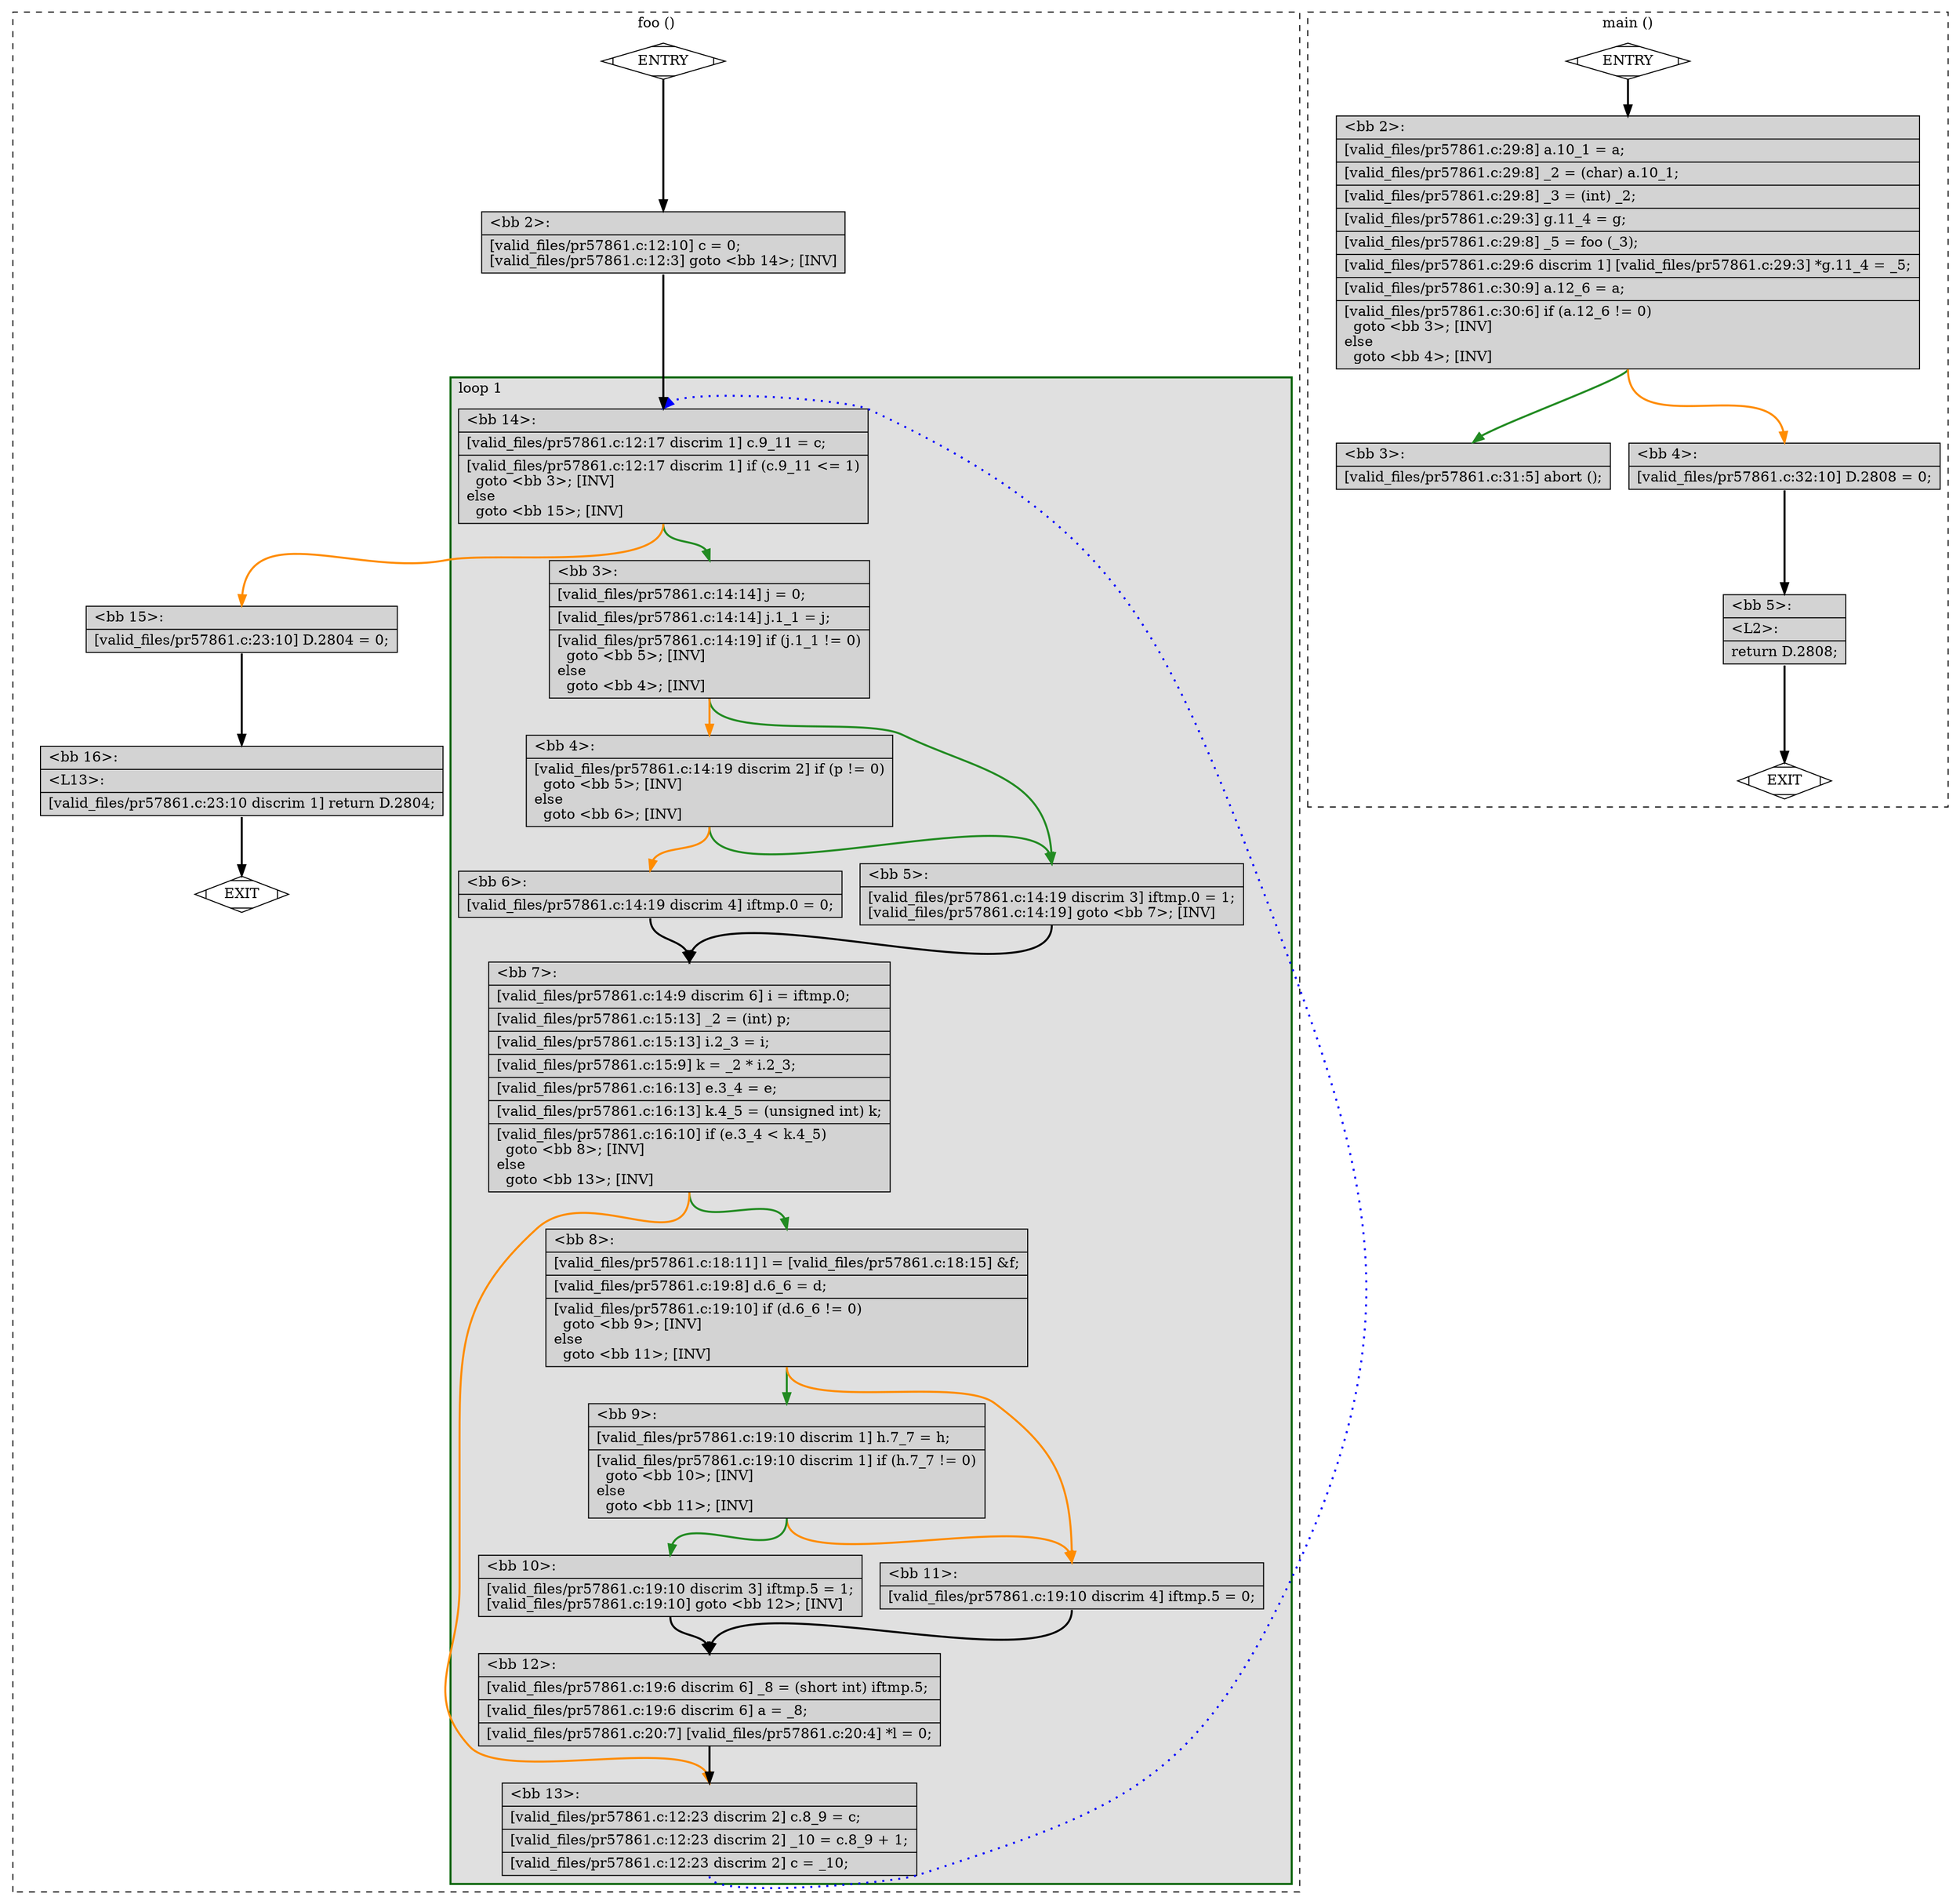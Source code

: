 digraph "a-pr57861.c.015t.cfg" {
overlap=false;
subgraph "cluster_foo" {
	style="dashed";
	color="black";
	label="foo ()";
	subgraph cluster_0_1 {
	style="filled";
	color="darkgreen";
	fillcolor="grey88";
	label="loop 1";
	labeljust=l;
	penwidth=2;
	fn_0_basic_block_14 [shape=record,style=filled,fillcolor=lightgrey,label="{\<bb\ 14\>:\l\
|[valid_files/pr57861.c:12:17\ discrim\ 1]\ c.9_11\ =\ c;\l\
|[valid_files/pr57861.c:12:17\ discrim\ 1]\ if\ (c.9_11\ \<=\ 1)\l\
\ \ goto\ \<bb\ 3\>;\ [INV]\l\
else\l\
\ \ goto\ \<bb\ 15\>;\ [INV]\l\
}"];

	fn_0_basic_block_3 [shape=record,style=filled,fillcolor=lightgrey,label="{\<bb\ 3\>:\l\
|[valid_files/pr57861.c:14:14]\ j\ =\ 0;\l\
|[valid_files/pr57861.c:14:14]\ j.1_1\ =\ j;\l\
|[valid_files/pr57861.c:14:19]\ if\ (j.1_1\ !=\ 0)\l\
\ \ goto\ \<bb\ 5\>;\ [INV]\l\
else\l\
\ \ goto\ \<bb\ 4\>;\ [INV]\l\
}"];

	fn_0_basic_block_5 [shape=record,style=filled,fillcolor=lightgrey,label="{\<bb\ 5\>:\l\
|[valid_files/pr57861.c:14:19\ discrim\ 3]\ iftmp.0\ =\ 1;\l\
[valid_files/pr57861.c:14:19]\ goto\ \<bb\ 7\>;\ [INV]\l\
}"];

	fn_0_basic_block_4 [shape=record,style=filled,fillcolor=lightgrey,label="{\<bb\ 4\>:\l\
|[valid_files/pr57861.c:14:19\ discrim\ 2]\ if\ (p\ !=\ 0)\l\
\ \ goto\ \<bb\ 5\>;\ [INV]\l\
else\l\
\ \ goto\ \<bb\ 6\>;\ [INV]\l\
}"];

	fn_0_basic_block_7 [shape=record,style=filled,fillcolor=lightgrey,label="{\<bb\ 7\>:\l\
|[valid_files/pr57861.c:14:9\ discrim\ 6]\ i\ =\ iftmp.0;\l\
|[valid_files/pr57861.c:15:13]\ _2\ =\ (int)\ p;\l\
|[valid_files/pr57861.c:15:13]\ i.2_3\ =\ i;\l\
|[valid_files/pr57861.c:15:9]\ k\ =\ _2\ *\ i.2_3;\l\
|[valid_files/pr57861.c:16:13]\ e.3_4\ =\ e;\l\
|[valid_files/pr57861.c:16:13]\ k.4_5\ =\ (unsigned\ int)\ k;\l\
|[valid_files/pr57861.c:16:10]\ if\ (e.3_4\ \<\ k.4_5)\l\
\ \ goto\ \<bb\ 8\>;\ [INV]\l\
else\l\
\ \ goto\ \<bb\ 13\>;\ [INV]\l\
}"];

	fn_0_basic_block_6 [shape=record,style=filled,fillcolor=lightgrey,label="{\<bb\ 6\>:\l\
|[valid_files/pr57861.c:14:19\ discrim\ 4]\ iftmp.0\ =\ 0;\l\
}"];

	fn_0_basic_block_8 [shape=record,style=filled,fillcolor=lightgrey,label="{\<bb\ 8\>:\l\
|[valid_files/pr57861.c:18:11]\ l\ =\ [valid_files/pr57861.c:18:15]\ &f;\l\
|[valid_files/pr57861.c:19:8]\ d.6_6\ =\ d;\l\
|[valid_files/pr57861.c:19:10]\ if\ (d.6_6\ !=\ 0)\l\
\ \ goto\ \<bb\ 9\>;\ [INV]\l\
else\l\
\ \ goto\ \<bb\ 11\>;\ [INV]\l\
}"];

	fn_0_basic_block_13 [shape=record,style=filled,fillcolor=lightgrey,label="{\<bb\ 13\>:\l\
|[valid_files/pr57861.c:12:23\ discrim\ 2]\ c.8_9\ =\ c;\l\
|[valid_files/pr57861.c:12:23\ discrim\ 2]\ _10\ =\ c.8_9\ +\ 1;\l\
|[valid_files/pr57861.c:12:23\ discrim\ 2]\ c\ =\ _10;\l\
}"];

	fn_0_basic_block_9 [shape=record,style=filled,fillcolor=lightgrey,label="{\<bb\ 9\>:\l\
|[valid_files/pr57861.c:19:10\ discrim\ 1]\ h.7_7\ =\ h;\l\
|[valid_files/pr57861.c:19:10\ discrim\ 1]\ if\ (h.7_7\ !=\ 0)\l\
\ \ goto\ \<bb\ 10\>;\ [INV]\l\
else\l\
\ \ goto\ \<bb\ 11\>;\ [INV]\l\
}"];

	fn_0_basic_block_11 [shape=record,style=filled,fillcolor=lightgrey,label="{\<bb\ 11\>:\l\
|[valid_files/pr57861.c:19:10\ discrim\ 4]\ iftmp.5\ =\ 0;\l\
}"];

	fn_0_basic_block_10 [shape=record,style=filled,fillcolor=lightgrey,label="{\<bb\ 10\>:\l\
|[valid_files/pr57861.c:19:10\ discrim\ 3]\ iftmp.5\ =\ 1;\l\
[valid_files/pr57861.c:19:10]\ goto\ \<bb\ 12\>;\ [INV]\l\
}"];

	fn_0_basic_block_12 [shape=record,style=filled,fillcolor=lightgrey,label="{\<bb\ 12\>:\l\
|[valid_files/pr57861.c:19:6\ discrim\ 6]\ _8\ =\ (short\ int)\ iftmp.5;\l\
|[valid_files/pr57861.c:19:6\ discrim\ 6]\ a\ =\ _8;\l\
|[valid_files/pr57861.c:20:7]\ [valid_files/pr57861.c:20:4]\ *l\ =\ 0;\l\
}"];

	}
	fn_0_basic_block_0 [shape=Mdiamond,style=filled,fillcolor=white,label="ENTRY"];

	fn_0_basic_block_1 [shape=Mdiamond,style=filled,fillcolor=white,label="EXIT"];

	fn_0_basic_block_2 [shape=record,style=filled,fillcolor=lightgrey,label="{\<bb\ 2\>:\l\
|[valid_files/pr57861.c:12:10]\ c\ =\ 0;\l\
[valid_files/pr57861.c:12:3]\ goto\ \<bb\ 14\>;\ [INV]\l\
}"];

	fn_0_basic_block_15 [shape=record,style=filled,fillcolor=lightgrey,label="{\<bb\ 15\>:\l\
|[valid_files/pr57861.c:23:10]\ D.2804\ =\ 0;\l\
}"];

	fn_0_basic_block_16 [shape=record,style=filled,fillcolor=lightgrey,label="{\<bb\ 16\>:\l\
|\<L13\>:\l\
|[valid_files/pr57861.c:23:10\ discrim\ 1]\ return\ D.2804;\l\
}"];

	fn_0_basic_block_0:s -> fn_0_basic_block_2:n [style="solid,bold",color=black,weight=100,constraint=true];
	fn_0_basic_block_2:s -> fn_0_basic_block_14:n [style="solid,bold",color=black,weight=100,constraint=true];
	fn_0_basic_block_3:s -> fn_0_basic_block_5:n [style="solid,bold",color=forestgreen,weight=10,constraint=true];
	fn_0_basic_block_3:s -> fn_0_basic_block_4:n [style="solid,bold",color=darkorange,weight=10,constraint=true];
	fn_0_basic_block_4:s -> fn_0_basic_block_5:n [style="solid,bold",color=forestgreen,weight=10,constraint=true];
	fn_0_basic_block_4:s -> fn_0_basic_block_6:n [style="solid,bold",color=darkorange,weight=10,constraint=true];
	fn_0_basic_block_5:s -> fn_0_basic_block_7:n [style="solid,bold",color=black,weight=100,constraint=true];
	fn_0_basic_block_6:s -> fn_0_basic_block_7:n [style="solid,bold",color=black,weight=100,constraint=true];
	fn_0_basic_block_7:s -> fn_0_basic_block_8:n [style="solid,bold",color=forestgreen,weight=10,constraint=true];
	fn_0_basic_block_7:s -> fn_0_basic_block_13:n [style="solid,bold",color=darkorange,weight=10,constraint=true];
	fn_0_basic_block_8:s -> fn_0_basic_block_9:n [style="solid,bold",color=forestgreen,weight=10,constraint=true];
	fn_0_basic_block_8:s -> fn_0_basic_block_11:n [style="solid,bold",color=darkorange,weight=10,constraint=true];
	fn_0_basic_block_9:s -> fn_0_basic_block_10:n [style="solid,bold",color=forestgreen,weight=10,constraint=true];
	fn_0_basic_block_9:s -> fn_0_basic_block_11:n [style="solid,bold",color=darkorange,weight=10,constraint=true];
	fn_0_basic_block_10:s -> fn_0_basic_block_12:n [style="solid,bold",color=black,weight=100,constraint=true];
	fn_0_basic_block_11:s -> fn_0_basic_block_12:n [style="solid,bold",color=black,weight=100,constraint=true];
	fn_0_basic_block_12:s -> fn_0_basic_block_13:n [style="solid,bold",color=black,weight=100,constraint=true];
	fn_0_basic_block_13:s -> fn_0_basic_block_14:n [style="dotted,bold",color=blue,weight=10,constraint=false];
	fn_0_basic_block_14:s -> fn_0_basic_block_3:n [style="solid,bold",color=forestgreen,weight=10,constraint=true];
	fn_0_basic_block_14:s -> fn_0_basic_block_15:n [style="solid,bold",color=darkorange,weight=10,constraint=true];
	fn_0_basic_block_15:s -> fn_0_basic_block_16:n [style="solid,bold",color=black,weight=100,constraint=true];
	fn_0_basic_block_16:s -> fn_0_basic_block_1:n [style="solid,bold",color=black,weight=10,constraint=true];
	fn_0_basic_block_0:s -> fn_0_basic_block_1:n [style="invis",constraint=true];
}
subgraph "cluster_main" {
	style="dashed";
	color="black";
	label="main ()";
	fn_1_basic_block_0 [shape=Mdiamond,style=filled,fillcolor=white,label="ENTRY"];

	fn_1_basic_block_1 [shape=Mdiamond,style=filled,fillcolor=white,label="EXIT"];

	fn_1_basic_block_2 [shape=record,style=filled,fillcolor=lightgrey,label="{\<bb\ 2\>:\l\
|[valid_files/pr57861.c:29:8]\ a.10_1\ =\ a;\l\
|[valid_files/pr57861.c:29:8]\ _2\ =\ (char)\ a.10_1;\l\
|[valid_files/pr57861.c:29:8]\ _3\ =\ (int)\ _2;\l\
|[valid_files/pr57861.c:29:3]\ g.11_4\ =\ g;\l\
|[valid_files/pr57861.c:29:8]\ _5\ =\ foo\ (_3);\l\
|[valid_files/pr57861.c:29:6\ discrim\ 1]\ [valid_files/pr57861.c:29:3]\ *g.11_4\ =\ _5;\l\
|[valid_files/pr57861.c:30:9]\ a.12_6\ =\ a;\l\
|[valid_files/pr57861.c:30:6]\ if\ (a.12_6\ !=\ 0)\l\
\ \ goto\ \<bb\ 3\>;\ [INV]\l\
else\l\
\ \ goto\ \<bb\ 4\>;\ [INV]\l\
}"];

	fn_1_basic_block_3 [shape=record,style=filled,fillcolor=lightgrey,label="{\<bb\ 3\>:\l\
|[valid_files/pr57861.c:31:5]\ abort\ ();\l\
}"];

	fn_1_basic_block_4 [shape=record,style=filled,fillcolor=lightgrey,label="{\<bb\ 4\>:\l\
|[valid_files/pr57861.c:32:10]\ D.2808\ =\ 0;\l\
}"];

	fn_1_basic_block_5 [shape=record,style=filled,fillcolor=lightgrey,label="{\<bb\ 5\>:\l\
|\<L2\>:\l\
|return\ D.2808;\l\
}"];

	fn_1_basic_block_0:s -> fn_1_basic_block_2:n [style="solid,bold",color=black,weight=100,constraint=true];
	fn_1_basic_block_2:s -> fn_1_basic_block_3:n [style="solid,bold",color=forestgreen,weight=10,constraint=true];
	fn_1_basic_block_2:s -> fn_1_basic_block_4:n [style="solid,bold",color=darkorange,weight=10,constraint=true];
	fn_1_basic_block_4:s -> fn_1_basic_block_5:n [style="solid,bold",color=black,weight=100,constraint=true];
	fn_1_basic_block_5:s -> fn_1_basic_block_1:n [style="solid,bold",color=black,weight=10,constraint=true];
	fn_1_basic_block_0:s -> fn_1_basic_block_1:n [style="invis",constraint=true];
}
}
